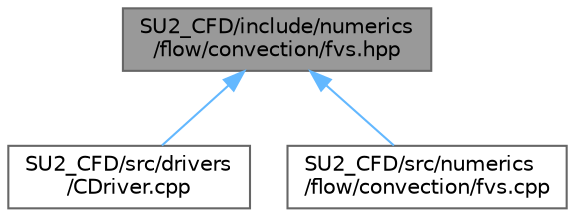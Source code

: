 digraph "SU2_CFD/include/numerics/flow/convection/fvs.hpp"
{
 // LATEX_PDF_SIZE
  bgcolor="transparent";
  edge [fontname=Helvetica,fontsize=10,labelfontname=Helvetica,labelfontsize=10];
  node [fontname=Helvetica,fontsize=10,shape=box,height=0.2,width=0.4];
  Node1 [id="Node000001",label="SU2_CFD/include/numerics\l/flow/convection/fvs.hpp",height=0.2,width=0.4,color="gray40", fillcolor="grey60", style="filled", fontcolor="black",tooltip="Declarations of classes for Flux-Vector-Spliting schemes, the implementations are in fvs...."];
  Node1 -> Node2 [id="edge1_Node000001_Node000002",dir="back",color="steelblue1",style="solid",tooltip=" "];
  Node2 [id="Node000002",label="SU2_CFD/src/drivers\l/CDriver.cpp",height=0.2,width=0.4,color="grey40", fillcolor="white", style="filled",URL="$CDriver_8cpp.html",tooltip="The main subroutines for driving single or multi-zone problems."];
  Node1 -> Node3 [id="edge2_Node000001_Node000003",dir="back",color="steelblue1",style="solid",tooltip=" "];
  Node3 [id="Node000003",label="SU2_CFD/src/numerics\l/flow/convection/fvs.cpp",height=0.2,width=0.4,color="grey40", fillcolor="white", style="filled",URL="$fvs_8cpp.html",tooltip="Implementations of Flux-Vector-Splitting schemes."];
}
